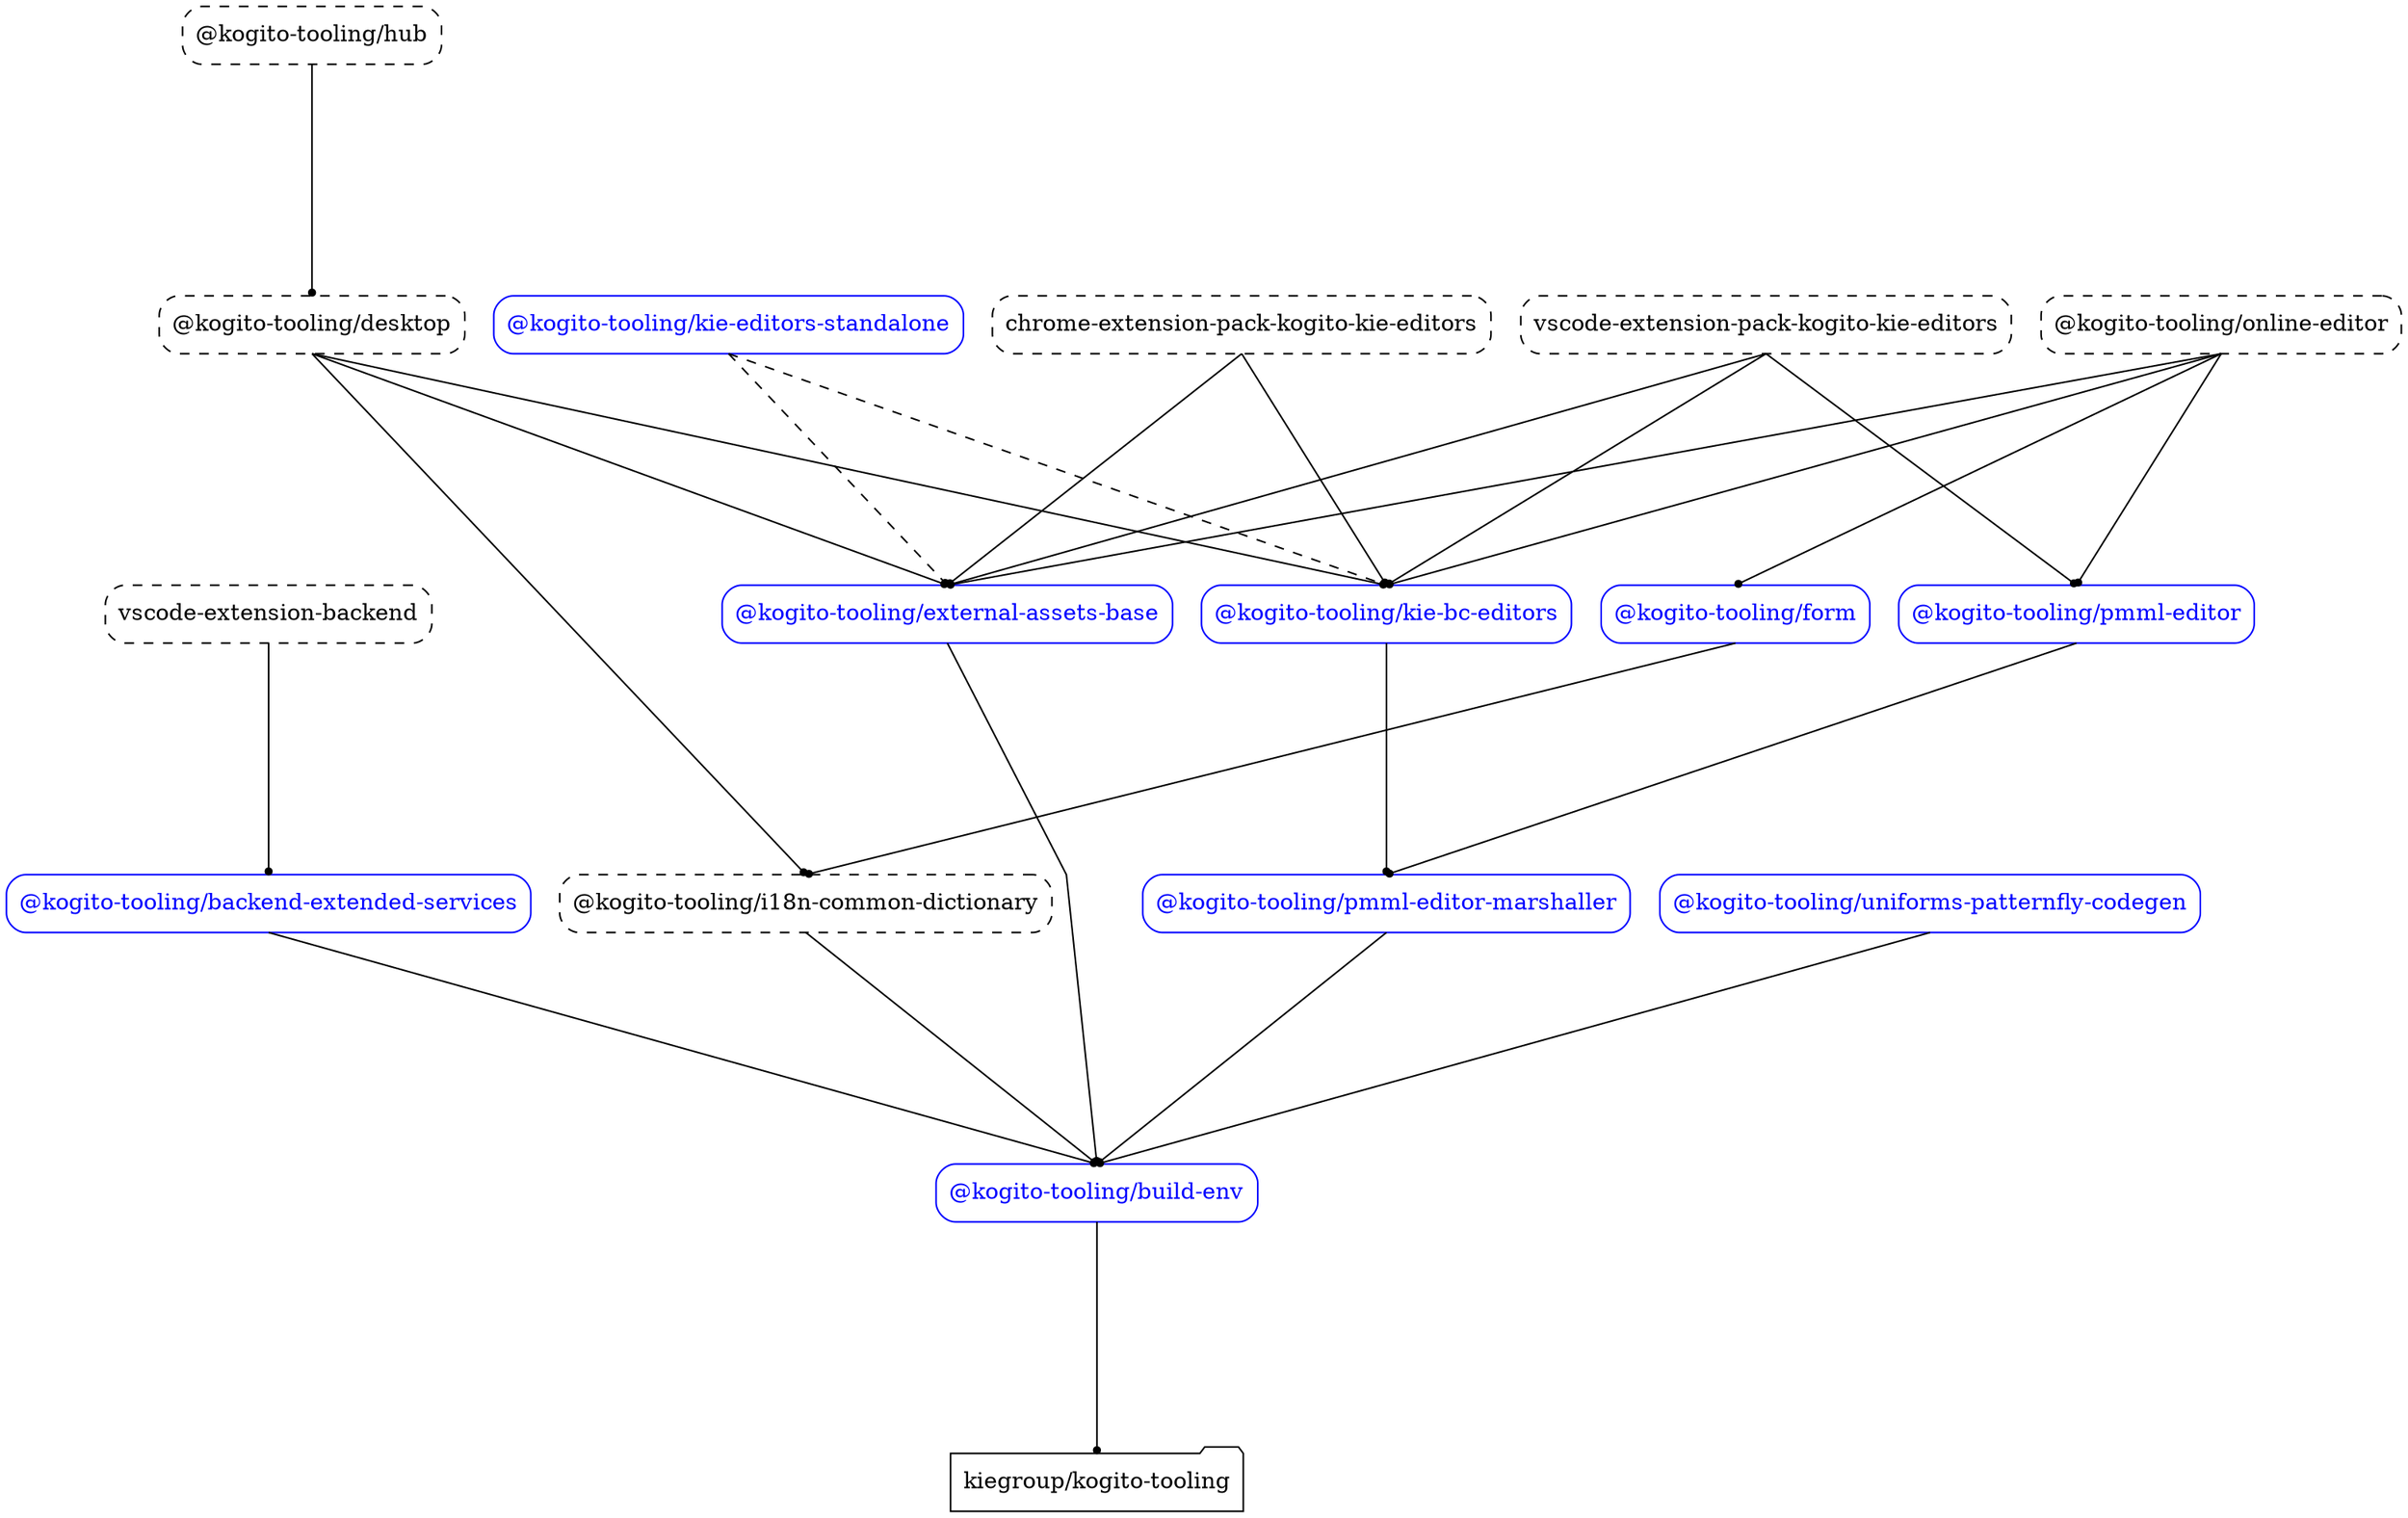 digraph G {
  graph [ ranksep =2, splines = "polyline", rankdir =TB ];
  node [ shape =box ];
  edge [ headport = "n", tailport = "s", arrowhead =dot, arrowsize =0.5 ];
  "kiegroup/kogito-tooling" [ shape =folder ];
  "@kogito-tooling/backend-extended-services" [ style = "rounded", color = "blue", fontcolor = "blue" ];
  "@kogito-tooling/build-env" [ style = "rounded", color = "blue", fontcolor = "blue" ];
  "chrome-extension-pack-kogito-kie-editors" [ style = "dashed, rounded" ];
  "@kogito-tooling/external-assets-base" [ style = "rounded", color = "blue", fontcolor = "blue" ];
  "@kogito-tooling/kie-bc-editors" [ style = "rounded", color = "blue", fontcolor = "blue" ];
  "@kogito-tooling/desktop" [ style = "dashed, rounded" ];
  "@kogito-tooling/i18n-common-dictionary" [ style = "dashed, rounded" ];
  "@kogito-tooling/form" [ style = "rounded", color = "blue", fontcolor = "blue" ];
  "@kogito-tooling/hub" [ style = "dashed, rounded" ];
  "@kogito-tooling/pmml-editor-marshaller" [ style = "rounded", color = "blue", fontcolor = "blue" ];
  "@kogito-tooling/kie-editors-standalone" [ style = "rounded", color = "blue", fontcolor = "blue" ];
  "@kogito-tooling/online-editor" [ style = "dashed, rounded" ];
  "@kogito-tooling/pmml-editor" [ style = "rounded", color = "blue", fontcolor = "blue" ];
  "@kogito-tooling/uniforms-patternfly-codegen" [ style = "rounded", color = "blue", fontcolor = "blue" ];
  "vscode-extension-backend" [ style = "dashed, rounded" ];
  "vscode-extension-pack-kogito-kie-editors" [ style = "dashed, rounded" ];
  "@kogito-tooling/backend-extended-services" -> "@kogito-tooling/build-env" [ style = "solid" ];
  "@kogito-tooling/build-env" -> "kiegroup/kogito-tooling";
  "chrome-extension-pack-kogito-kie-editors" -> "@kogito-tooling/external-assets-base" [ style = "solid" ];
  "chrome-extension-pack-kogito-kie-editors" -> "@kogito-tooling/kie-bc-editors" [ style = "solid" ];
  "@kogito-tooling/desktop" -> "@kogito-tooling/external-assets-base" [ style = "solid" ];
  "@kogito-tooling/desktop" -> "@kogito-tooling/i18n-common-dictionary" [ style = "solid" ];
  "@kogito-tooling/desktop" -> "@kogito-tooling/kie-bc-editors" [ style = "solid" ];
  "@kogito-tooling/external-assets-base" -> "@kogito-tooling/build-env" [ style = "solid" ];
  "@kogito-tooling/form" -> "@kogito-tooling/i18n-common-dictionary" [ style = "solid" ];
  "@kogito-tooling/hub" -> "@kogito-tooling/desktop" [ style = "solid" ];
  "@kogito-tooling/i18n-common-dictionary" -> "@kogito-tooling/build-env" [ style = "solid" ];
  "@kogito-tooling/kie-bc-editors" -> "@kogito-tooling/pmml-editor-marshaller" [ style = "solid" ];
  "@kogito-tooling/kie-editors-standalone" -> "@kogito-tooling/external-assets-base" [ style = "dashed" ];
  "@kogito-tooling/kie-editors-standalone" -> "@kogito-tooling/kie-bc-editors" [ style = "dashed" ];
  "@kogito-tooling/online-editor" -> "@kogito-tooling/external-assets-base" [ style = "solid" ];
  "@kogito-tooling/online-editor" -> "@kogito-tooling/form" [ style = "solid" ];
  "@kogito-tooling/online-editor" -> "@kogito-tooling/kie-bc-editors" [ style = "solid" ];
  "@kogito-tooling/online-editor" -> "@kogito-tooling/pmml-editor" [ style = "solid" ];
  "@kogito-tooling/pmml-editor" -> "@kogito-tooling/pmml-editor-marshaller" [ style = "solid" ];
  "@kogito-tooling/pmml-editor-marshaller" -> "@kogito-tooling/build-env" [ style = "solid" ];
  "@kogito-tooling/uniforms-patternfly-codegen" -> "@kogito-tooling/build-env" [ style = "solid" ];
  "vscode-extension-backend" -> "@kogito-tooling/backend-extended-services" [ style = "solid" ];
  "vscode-extension-pack-kogito-kie-editors" -> "@kogito-tooling/external-assets-base" [ style = "solid" ];
  "vscode-extension-pack-kogito-kie-editors" -> "@kogito-tooling/kie-bc-editors" [ style = "solid" ];
  "vscode-extension-pack-kogito-kie-editors" -> "@kogito-tooling/pmml-editor" [ style = "solid" ];
}
